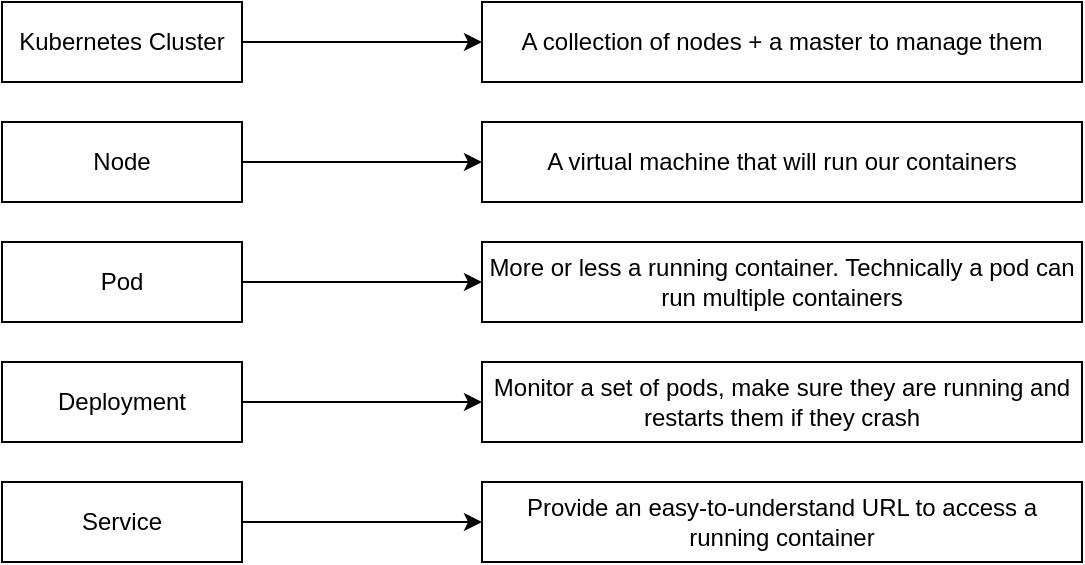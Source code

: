 <mxfile>
    <diagram id="HeH9xGTgV1nnRKulYl-m" name="Page-1">
        <mxGraphModel dx="883" dy="373" grid="1" gridSize="10" guides="1" tooltips="1" connect="1" arrows="1" fold="1" page="1" pageScale="1" pageWidth="850" pageHeight="1100" math="0" shadow="0">
            <root>
                <mxCell id="0"/>
                <mxCell id="1" parent="0"/>
                <mxCell id="3" style="edgeStyle=none;html=1;" edge="1" parent="1" source="2">
                    <mxGeometry relative="1" as="geometry">
                        <mxPoint x="280" y="60" as="targetPoint"/>
                    </mxGeometry>
                </mxCell>
                <mxCell id="2" value="Kubernetes Cluster" style="rounded=0;whiteSpace=wrap;html=1;" vertex="1" parent="1">
                    <mxGeometry x="40" y="40" width="120" height="40" as="geometry"/>
                </mxCell>
                <mxCell id="4" value="A collection of nodes + a master to manage them" style="rounded=0;whiteSpace=wrap;html=1;" vertex="1" parent="1">
                    <mxGeometry x="280" y="40" width="300" height="40" as="geometry"/>
                </mxCell>
                <mxCell id="7" style="edgeStyle=none;html=1;exitX=1;exitY=0.5;exitDx=0;exitDy=0;" edge="1" parent="1" source="5" target="6">
                    <mxGeometry relative="1" as="geometry"/>
                </mxCell>
                <mxCell id="5" value="Node" style="rounded=0;whiteSpace=wrap;html=1;" vertex="1" parent="1">
                    <mxGeometry x="40" y="100" width="120" height="40" as="geometry"/>
                </mxCell>
                <mxCell id="6" value="A virtual machine that will run our containers" style="rounded=0;whiteSpace=wrap;html=1;" vertex="1" parent="1">
                    <mxGeometry x="280" y="100" width="300" height="40" as="geometry"/>
                </mxCell>
                <mxCell id="9" style="edgeStyle=none;html=1;exitX=1;exitY=0.5;exitDx=0;exitDy=0;" edge="1" source="10" target="11" parent="1">
                    <mxGeometry relative="1" as="geometry"/>
                </mxCell>
                <mxCell id="10" value="Pod" style="rounded=0;whiteSpace=wrap;html=1;" vertex="1" parent="1">
                    <mxGeometry x="40" y="160" width="120" height="40" as="geometry"/>
                </mxCell>
                <mxCell id="11" value="More or less a running container. Technically a pod can run multiple containers" style="rounded=0;whiteSpace=wrap;html=1;" vertex="1" parent="1">
                    <mxGeometry x="280" y="160" width="300" height="40" as="geometry"/>
                </mxCell>
                <mxCell id="12" style="edgeStyle=none;html=1;exitX=1;exitY=0.5;exitDx=0;exitDy=0;" edge="1" source="13" target="14" parent="1">
                    <mxGeometry relative="1" as="geometry"/>
                </mxCell>
                <mxCell id="13" value="Deployment" style="rounded=0;whiteSpace=wrap;html=1;" vertex="1" parent="1">
                    <mxGeometry x="40" y="220" width="120" height="40" as="geometry"/>
                </mxCell>
                <mxCell id="14" value="Monitor a set of pods, make sure they are running and restarts them if they crash" style="rounded=0;whiteSpace=wrap;html=1;" vertex="1" parent="1">
                    <mxGeometry x="280" y="220" width="300" height="40" as="geometry"/>
                </mxCell>
                <mxCell id="16" style="edgeStyle=none;html=1;exitX=1;exitY=0.5;exitDx=0;exitDy=0;" edge="1" source="17" target="18" parent="1">
                    <mxGeometry relative="1" as="geometry"/>
                </mxCell>
                <mxCell id="17" value="Service" style="rounded=0;whiteSpace=wrap;html=1;" vertex="1" parent="1">
                    <mxGeometry x="40" y="280" width="120" height="40" as="geometry"/>
                </mxCell>
                <mxCell id="18" value="Provide an easy-to-understand URL to access a running container" style="rounded=0;whiteSpace=wrap;html=1;" vertex="1" parent="1">
                    <mxGeometry x="280" y="280" width="300" height="40" as="geometry"/>
                </mxCell>
            </root>
        </mxGraphModel>
    </diagram>
</mxfile>